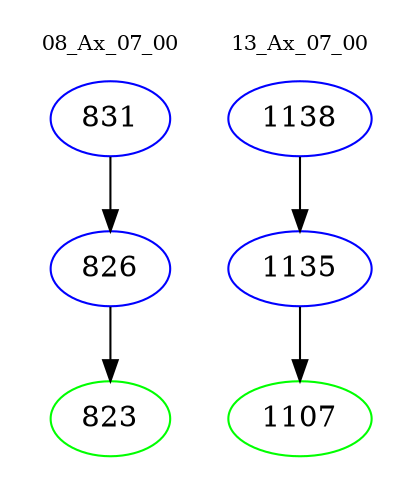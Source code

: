 digraph{
subgraph cluster_0 {
color = white
label = "08_Ax_07_00";
fontsize=10;
T0_831 [label="831", color="blue"]
T0_831 -> T0_826 [color="black"]
T0_826 [label="826", color="blue"]
T0_826 -> T0_823 [color="black"]
T0_823 [label="823", color="green"]
}
subgraph cluster_1 {
color = white
label = "13_Ax_07_00";
fontsize=10;
T1_1138 [label="1138", color="blue"]
T1_1138 -> T1_1135 [color="black"]
T1_1135 [label="1135", color="blue"]
T1_1135 -> T1_1107 [color="black"]
T1_1107 [label="1107", color="green"]
}
}
